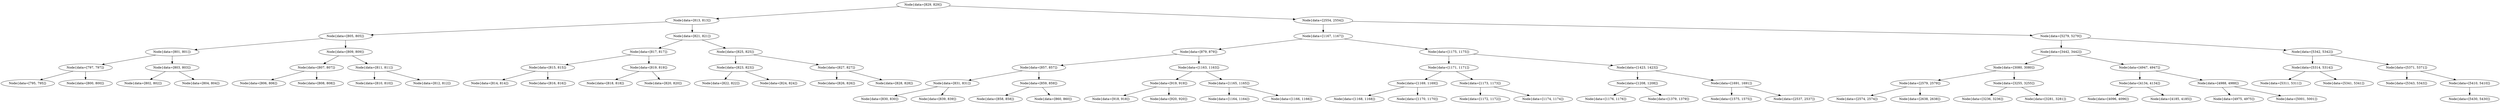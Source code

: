 digraph G{
603162166 [label="Node{data=[829, 829]}"]
603162166 -> 1473519798
1473519798 [label="Node{data=[813, 813]}"]
1473519798 -> 454932031
454932031 [label="Node{data=[805, 805]}"]
454932031 -> 1095749666
1095749666 [label="Node{data=[801, 801]}"]
1095749666 -> 2125605899
2125605899 [label="Node{data=[797, 797]}"]
2125605899 -> 135619323
135619323 [label="Node{data=[795, 795]}"]
2125605899 -> 2127528328
2127528328 [label="Node{data=[800, 800]}"]
1095749666 -> 1094615219
1094615219 [label="Node{data=[803, 803]}"]
1094615219 -> 771960555
771960555 [label="Node{data=[802, 802]}"]
1094615219 -> 228754282
228754282 [label="Node{data=[804, 804]}"]
454932031 -> 258179223
258179223 [label="Node{data=[809, 809]}"]
258179223 -> 988652240
988652240 [label="Node{data=[807, 807]}"]
988652240 -> 221165328
221165328 [label="Node{data=[806, 806]}"]
988652240 -> 344906764
344906764 [label="Node{data=[808, 808]}"]
258179223 -> 133857586
133857586 [label="Node{data=[811, 811]}"]
133857586 -> 1356224575
1356224575 [label="Node{data=[810, 810]}"]
133857586 -> 674816770
674816770 [label="Node{data=[812, 812]}"]
1473519798 -> 1244931253
1244931253 [label="Node{data=[821, 821]}"]
1244931253 -> 420798416
420798416 [label="Node{data=[817, 817]}"]
420798416 -> 2069982061
2069982061 [label="Node{data=[815, 815]}"]
2069982061 -> 338606064
338606064 [label="Node{data=[814, 814]}"]
2069982061 -> 2136221772
2136221772 [label="Node{data=[816, 816]}"]
420798416 -> 1073844777
1073844777 [label="Node{data=[819, 819]}"]
1073844777 -> 810267463
810267463 [label="Node{data=[818, 818]}"]
1073844777 -> 1371210633
1371210633 [label="Node{data=[820, 820]}"]
1244931253 -> 259213242
259213242 [label="Node{data=[825, 825]}"]
259213242 -> 1127156903
1127156903 [label="Node{data=[823, 823]}"]
1127156903 -> 773017102
773017102 [label="Node{data=[822, 822]}"]
1127156903 -> 666740494
666740494 [label="Node{data=[824, 824]}"]
259213242 -> 845576916
845576916 [label="Node{data=[827, 827]}"]
845576916 -> 160895499
160895499 [label="Node{data=[826, 826]}"]
845576916 -> 1027624457
1027624457 [label="Node{data=[828, 828]}"]
603162166 -> 1997474680
1997474680 [label="Node{data=[2554, 2554]}"]
1997474680 -> 1983803287
1983803287 [label="Node{data=[1167, 1167]}"]
1983803287 -> 1200110609
1200110609 [label="Node{data=[879, 879]}"]
1200110609 -> 2013725423
2013725423 [label="Node{data=[857, 857]}"]
2013725423 -> 2002551388
2002551388 [label="Node{data=[831, 831]}"]
2002551388 -> 1914374647
1914374647 [label="Node{data=[830, 830]}"]
2002551388 -> 1953876753
1953876753 [label="Node{data=[839, 839]}"]
2013725423 -> 883277578
883277578 [label="Node{data=[859, 859]}"]
883277578 -> 670602656
670602656 [label="Node{data=[858, 858]}"]
883277578 -> 226915353
226915353 [label="Node{data=[860, 860]}"]
1200110609 -> 1475419131
1475419131 [label="Node{data=[1163, 1163]}"]
1475419131 -> 1320526816
1320526816 [label="Node{data=[919, 919]}"]
1320526816 -> 755198467
755198467 [label="Node{data=[918, 918]}"]
1320526816 -> 320595206
320595206 [label="Node{data=[920, 920]}"]
1475419131 -> 1290410589
1290410589 [label="Node{data=[1165, 1165]}"]
1290410589 -> 799218307
799218307 [label="Node{data=[1164, 1164]}"]
1290410589 -> 424029702
424029702 [label="Node{data=[1166, 1166]}"]
1983803287 -> 1429851133
1429851133 [label="Node{data=[1175, 1175]}"]
1429851133 -> 1226640373
1226640373 [label="Node{data=[1171, 1171]}"]
1226640373 -> 2128443223
2128443223 [label="Node{data=[1169, 1169]}"]
2128443223 -> 1455636628
1455636628 [label="Node{data=[1168, 1168]}"]
2128443223 -> 1295916946
1295916946 [label="Node{data=[1170, 1170]}"]
1226640373 -> 1826486115
1826486115 [label="Node{data=[1173, 1173]}"]
1826486115 -> 2041528928
2041528928 [label="Node{data=[1172, 1172]}"]
1826486115 -> 899971617
899971617 [label="Node{data=[1174, 1174]}"]
1429851133 -> 148582792
148582792 [label="Node{data=[1423, 1423]}"]
148582792 -> 197044511
197044511 [label="Node{data=[1208, 1208]}"]
197044511 -> 142689866
142689866 [label="Node{data=[1176, 1176]}"]
197044511 -> 518144009
518144009 [label="Node{data=[1379, 1379]}"]
148582792 -> 1340368172
1340368172 [label="Node{data=[1691, 1691]}"]
1340368172 -> 829213598
829213598 [label="Node{data=[1575, 1575]}"]
1340368172 -> 870148335
870148335 [label="Node{data=[2537, 2537]}"]
1997474680 -> 1060340885
1060340885 [label="Node{data=[5279, 5279]}"]
1060340885 -> 1402096474
1402096474 [label="Node{data=[3442, 3442]}"]
1402096474 -> 83184269
83184269 [label="Node{data=[3080, 3080]}"]
83184269 -> 1555546348
1555546348 [label="Node{data=[2579, 2579]}"]
1555546348 -> 2130960579
2130960579 [label="Node{data=[2574, 2574]}"]
1555546348 -> 1040891106
1040891106 [label="Node{data=[2638, 2638]}"]
83184269 -> 268773516
268773516 [label="Node{data=[3255, 3255]}"]
268773516 -> 1926707904
1926707904 [label="Node{data=[3236, 3236]}"]
268773516 -> 313706913
313706913 [label="Node{data=[3281, 3281]}"]
1402096474 -> 2041875129
2041875129 [label="Node{data=[4947, 4947]}"]
2041875129 -> 1087151179
1087151179 [label="Node{data=[4134, 4134]}"]
1087151179 -> 184991656
184991656 [label="Node{data=[4096, 4096]}"]
1087151179 -> 259883176
259883176 [label="Node{data=[4185, 4185]}"]
2041875129 -> 1388393148
1388393148 [label="Node{data=[4988, 4988]}"]
1388393148 -> 1984676459
1984676459 [label="Node{data=[4975, 4975]}"]
1388393148 -> 1217317109
1217317109 [label="Node{data=[5001, 5001]}"]
1060340885 -> 731216268
731216268 [label="Node{data=[5342, 5342]}"]
731216268 -> 1880816272
1880816272 [label="Node{data=[5314, 5314]}"]
1880816272 -> 1483351650
1483351650 [label="Node{data=[5311, 5311]}"]
1880816272 -> 1721603322
1721603322 [label="Node{data=[5341, 5341]}"]
731216268 -> 1715783868
1715783868 [label="Node{data=[5371, 5371]}"]
1715783868 -> 1101885598
1101885598 [label="Node{data=[5343, 5343]}"]
1715783868 -> 1216157695
1216157695 [label="Node{data=[5410, 5410]}"]
1216157695 -> 1112371278
1112371278 [label="Node{data=[5430, 5430]}"]
}